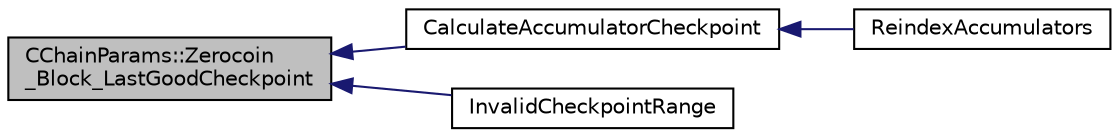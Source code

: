 digraph "CChainParams::Zerocoin_Block_LastGoodCheckpoint"
{
  edge [fontname="Helvetica",fontsize="10",labelfontname="Helvetica",labelfontsize="10"];
  node [fontname="Helvetica",fontsize="10",shape=record];
  rankdir="LR";
  Node250 [label="CChainParams::Zerocoin\l_Block_LastGoodCheckpoint",height=0.2,width=0.4,color="black", fillcolor="grey75", style="filled", fontcolor="black"];
  Node250 -> Node251 [dir="back",color="midnightblue",fontsize="10",style="solid",fontname="Helvetica"];
  Node251 [label="CalculateAccumulatorCheckpoint",height=0.2,width=0.4,color="black", fillcolor="white", style="filled",URL="$accumulators_8h.html#a62f6e6ab26cfeebb5b184a41ba770e0e"];
  Node251 -> Node252 [dir="back",color="midnightblue",fontsize="10",style="solid",fontname="Helvetica"];
  Node252 [label="ReindexAccumulators",height=0.2,width=0.4,color="black", fillcolor="white", style="filled",URL="$main_8h.html#a4a74b45eb12b8c115906e305e109c5d9"];
  Node250 -> Node253 [dir="back",color="midnightblue",fontsize="10",style="solid",fontname="Helvetica"];
  Node253 [label="InvalidCheckpointRange",height=0.2,width=0.4,color="black", fillcolor="white", style="filled",URL="$accumulators_8h.html#ac2d7b1c4dcc67e74f2cb00fb2f4fd511"];
}
